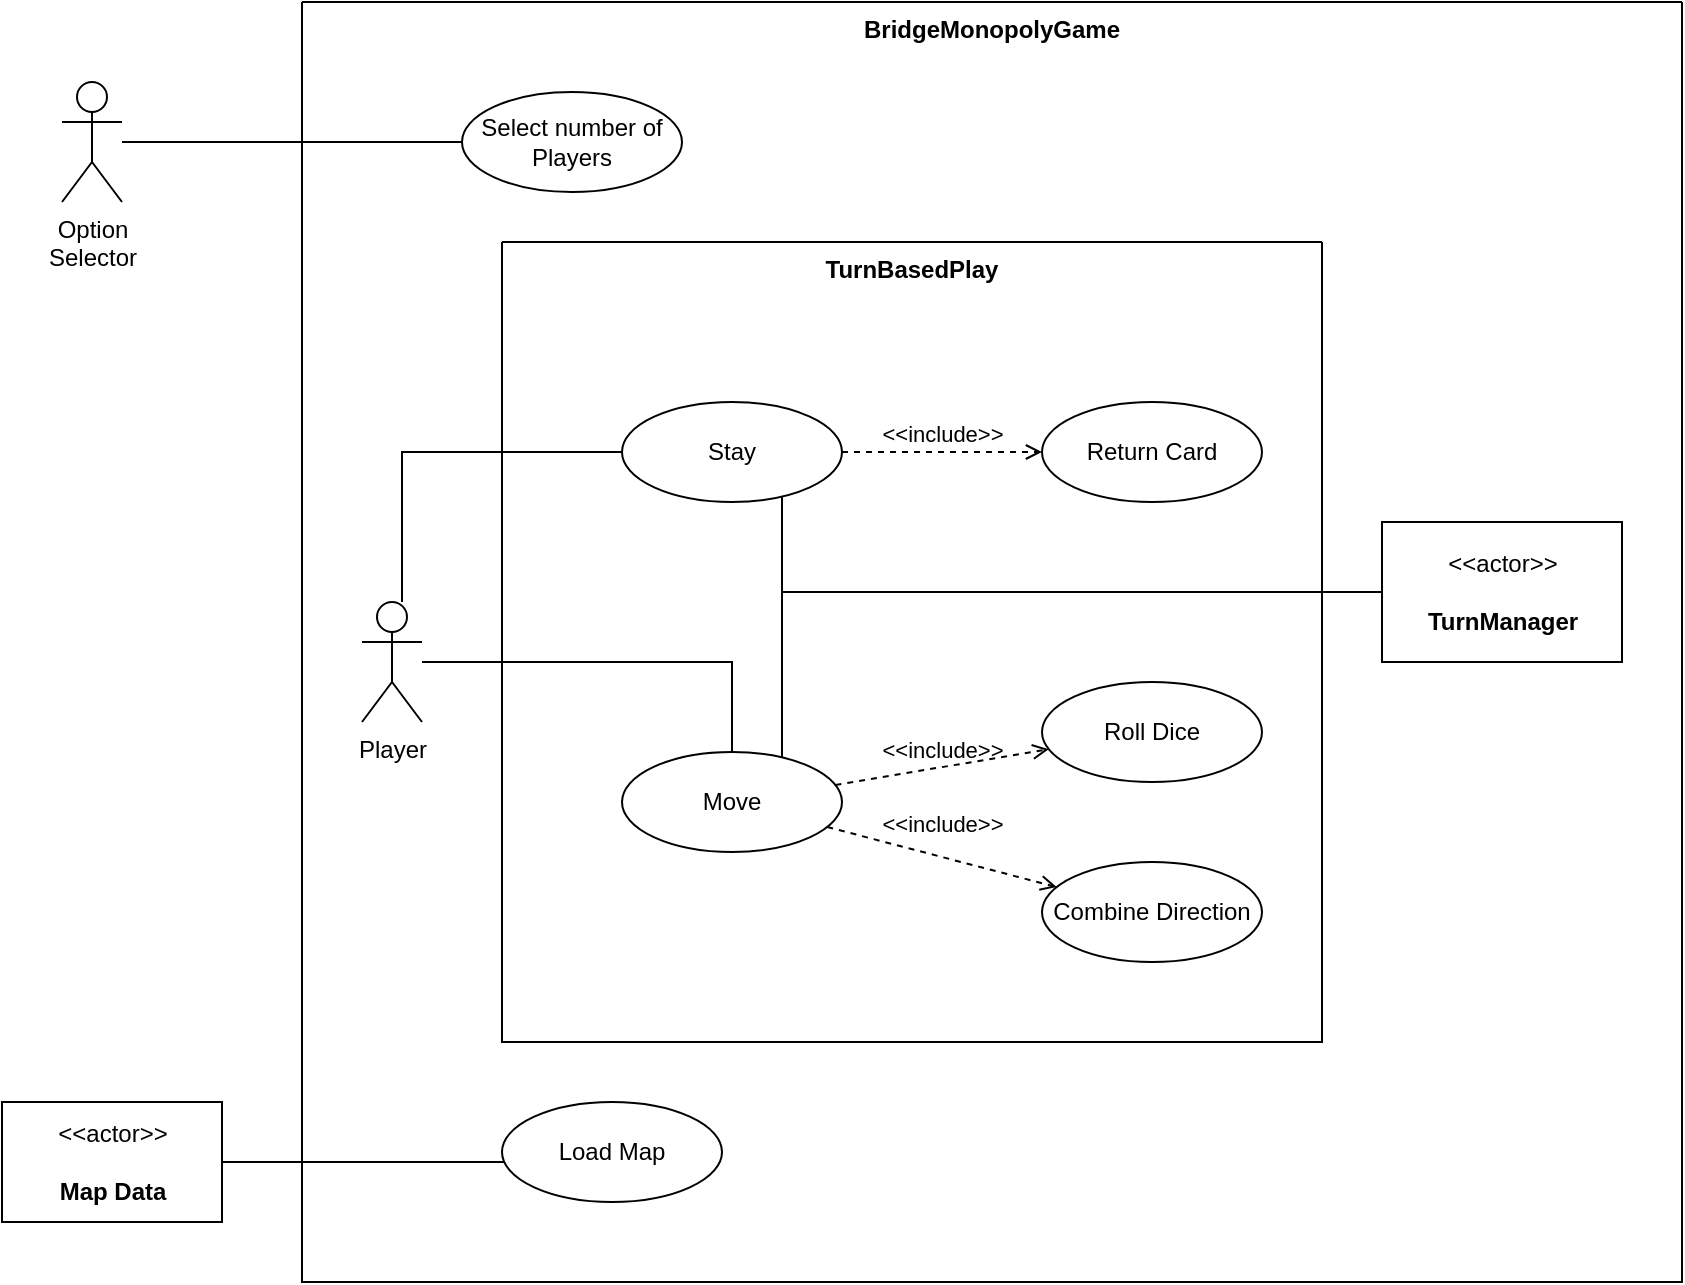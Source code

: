 <mxfile version="18.1.1" type="github" pages="2">
  <diagram id="WLTdoUCkIdi1xevVH06I" name="BridgeMonopolyGame">
    <mxGraphModel dx="1010" dy="1251" grid="1" gridSize="10" guides="1" tooltips="1" connect="1" arrows="1" fold="1" page="1" pageScale="1" pageWidth="850" pageHeight="1100" math="0" shadow="0">
      <root>
        <mxCell id="0" />
        <mxCell id="1" parent="0" />
        <mxCell id="pQvjBnQ6-1oKnFR016Xf-2" value="BridgeMonopolyGame" style="swimlane;startSize=0;verticalAlign=top;" parent="1" vertex="1">
          <mxGeometry x="155" y="190" width="690" height="640" as="geometry" />
        </mxCell>
        <mxCell id="Y3TsL9U6GZ3JC2LR3ddT-1" value="Select number of Players" style="ellipse;whiteSpace=wrap;html=1;" parent="pQvjBnQ6-1oKnFR016Xf-2" vertex="1">
          <mxGeometry x="80" y="45" width="110" height="50" as="geometry" />
        </mxCell>
        <mxCell id="lde2wLMu5fv70pZ8jzg2-2" value="Load Map" style="ellipse;whiteSpace=wrap;html=1;" parent="pQvjBnQ6-1oKnFR016Xf-2" vertex="1">
          <mxGeometry x="100" y="550" width="110" height="50" as="geometry" />
        </mxCell>
        <mxCell id="lde2wLMu5fv70pZ8jzg2-19" value="TurnBasedPlay" style="swimlane;startSize=0;verticalAlign=top;" parent="pQvjBnQ6-1oKnFR016Xf-2" vertex="1">
          <mxGeometry x="100" y="120" width="410" height="400" as="geometry" />
        </mxCell>
        <mxCell id="lde2wLMu5fv70pZ8jzg2-23" value="Move" style="ellipse;whiteSpace=wrap;html=1;" parent="lde2wLMu5fv70pZ8jzg2-19" vertex="1">
          <mxGeometry x="60" y="255" width="110" height="50" as="geometry" />
        </mxCell>
        <mxCell id="lde2wLMu5fv70pZ8jzg2-24" value="Stay" style="ellipse;whiteSpace=wrap;html=1;" parent="lde2wLMu5fv70pZ8jzg2-19" vertex="1">
          <mxGeometry x="60" y="80" width="110" height="50" as="geometry" />
        </mxCell>
        <mxCell id="lde2wLMu5fv70pZ8jzg2-26" value="Return Card" style="ellipse;whiteSpace=wrap;html=1;" parent="lde2wLMu5fv70pZ8jzg2-19" vertex="1">
          <mxGeometry x="270" y="80" width="110" height="50" as="geometry" />
        </mxCell>
        <mxCell id="lde2wLMu5fv70pZ8jzg2-39" value="&amp;lt;&amp;lt;include&amp;gt;&amp;gt;" style="html=1;verticalAlign=bottom;labelBackgroundColor=none;endArrow=open;endFill=0;dashed=1;rounded=0;" parent="lde2wLMu5fv70pZ8jzg2-19" source="lde2wLMu5fv70pZ8jzg2-24" target="lde2wLMu5fv70pZ8jzg2-26" edge="1">
          <mxGeometry width="160" relative="1" as="geometry">
            <mxPoint x="90" y="210" as="sourcePoint" />
            <mxPoint x="250" y="210" as="targetPoint" />
          </mxGeometry>
        </mxCell>
        <mxCell id="lde2wLMu5fv70pZ8jzg2-40" value="Roll Dice" style="ellipse;whiteSpace=wrap;html=1;" parent="lde2wLMu5fv70pZ8jzg2-19" vertex="1">
          <mxGeometry x="270" y="220" width="110" height="50" as="geometry" />
        </mxCell>
        <mxCell id="lde2wLMu5fv70pZ8jzg2-41" value="&amp;lt;&amp;lt;include&amp;gt;&amp;gt;" style="html=1;verticalAlign=bottom;labelBackgroundColor=none;endArrow=open;endFill=0;dashed=1;rounded=0;" parent="lde2wLMu5fv70pZ8jzg2-19" source="lde2wLMu5fv70pZ8jzg2-23" target="lde2wLMu5fv70pZ8jzg2-40" edge="1">
          <mxGeometry width="160" relative="1" as="geometry">
            <mxPoint x="180.0" y="115" as="sourcePoint" />
            <mxPoint x="280.0" y="115" as="targetPoint" />
          </mxGeometry>
        </mxCell>
        <mxCell id="lde2wLMu5fv70pZ8jzg2-42" value="Combine Direction" style="ellipse;whiteSpace=wrap;html=1;" parent="lde2wLMu5fv70pZ8jzg2-19" vertex="1">
          <mxGeometry x="270" y="310" width="110" height="50" as="geometry" />
        </mxCell>
        <mxCell id="lde2wLMu5fv70pZ8jzg2-43" value="&amp;lt;&amp;lt;include&amp;gt;&amp;gt;" style="html=1;verticalAlign=bottom;labelBackgroundColor=none;endArrow=open;endFill=0;dashed=1;rounded=0;" parent="lde2wLMu5fv70pZ8jzg2-19" source="lde2wLMu5fv70pZ8jzg2-23" target="lde2wLMu5fv70pZ8jzg2-42" edge="1">
          <mxGeometry x="-0.032" y="7" width="160" relative="1" as="geometry">
            <mxPoint x="162.761" y="222.398" as="sourcePoint" />
            <mxPoint x="277.252" y="252.592" as="targetPoint" />
            <mxPoint as="offset" />
          </mxGeometry>
        </mxCell>
        <mxCell id="lde2wLMu5fv70pZ8jzg2-35" style="edgeStyle=orthogonalEdgeStyle;rounded=0;orthogonalLoop=1;jettySize=auto;html=1;endArrow=none;endFill=0;" parent="pQvjBnQ6-1oKnFR016Xf-2" source="pQvjBnQ6-1oKnFR016Xf-1" target="lde2wLMu5fv70pZ8jzg2-23" edge="1">
          <mxGeometry relative="1" as="geometry" />
        </mxCell>
        <mxCell id="lde2wLMu5fv70pZ8jzg2-36" style="edgeStyle=orthogonalEdgeStyle;rounded=0;orthogonalLoop=1;jettySize=auto;html=1;entryX=0;entryY=0.5;entryDx=0;entryDy=0;endArrow=none;endFill=0;" parent="pQvjBnQ6-1oKnFR016Xf-2" source="pQvjBnQ6-1oKnFR016Xf-1" target="lde2wLMu5fv70pZ8jzg2-24" edge="1">
          <mxGeometry relative="1" as="geometry">
            <Array as="points">
              <mxPoint x="50" y="225" />
            </Array>
          </mxGeometry>
        </mxCell>
        <mxCell id="pQvjBnQ6-1oKnFR016Xf-1" value="Player" style="shape=umlActor;verticalLabelPosition=bottom;verticalAlign=top;html=1;outlineConnect=0;" parent="pQvjBnQ6-1oKnFR016Xf-2" vertex="1">
          <mxGeometry x="30" y="300" width="30" height="60" as="geometry" />
        </mxCell>
        <mxCell id="lde2wLMu5fv70pZ8jzg2-44" value="&amp;lt;&amp;lt;actor&amp;gt;&amp;gt;&lt;br&gt;&lt;br&gt;&lt;b&gt;TurnManager&lt;/b&gt;" style="text;html=1;align=center;verticalAlign=middle;dashed=0;fillColor=#ffffff;strokeColor=#000000;" parent="pQvjBnQ6-1oKnFR016Xf-2" vertex="1">
          <mxGeometry x="540" y="260" width="120" height="70" as="geometry" />
        </mxCell>
        <mxCell id="lde2wLMu5fv70pZ8jzg2-49" style="edgeStyle=orthogonalEdgeStyle;rounded=0;orthogonalLoop=1;jettySize=auto;html=1;endArrow=none;endFill=0;" parent="pQvjBnQ6-1oKnFR016Xf-2" source="lde2wLMu5fv70pZ8jzg2-24" target="lde2wLMu5fv70pZ8jzg2-44" edge="1">
          <mxGeometry relative="1" as="geometry">
            <Array as="points">
              <mxPoint x="240" y="295" />
            </Array>
          </mxGeometry>
        </mxCell>
        <mxCell id="lde2wLMu5fv70pZ8jzg2-50" style="edgeStyle=orthogonalEdgeStyle;rounded=0;orthogonalLoop=1;jettySize=auto;html=1;endArrow=none;endFill=0;" parent="pQvjBnQ6-1oKnFR016Xf-2" source="lde2wLMu5fv70pZ8jzg2-23" target="lde2wLMu5fv70pZ8jzg2-44" edge="1">
          <mxGeometry relative="1" as="geometry">
            <Array as="points">
              <mxPoint x="240" y="295" />
            </Array>
          </mxGeometry>
        </mxCell>
        <mxCell id="lde2wLMu5fv70pZ8jzg2-3" style="edgeStyle=orthogonalEdgeStyle;rounded=0;orthogonalLoop=1;jettySize=auto;html=1;endArrow=none;endFill=0;" parent="1" source="lde2wLMu5fv70pZ8jzg2-1" target="lde2wLMu5fv70pZ8jzg2-2" edge="1">
          <mxGeometry relative="1" as="geometry">
            <Array as="points">
              <mxPoint x="275" y="770" />
              <mxPoint x="275" y="770" />
            </Array>
          </mxGeometry>
        </mxCell>
        <mxCell id="lde2wLMu5fv70pZ8jzg2-1" value="&amp;lt;&amp;lt;actor&amp;gt;&amp;gt;&lt;br&gt;&lt;br&gt;&lt;b&gt;Map Data&lt;/b&gt;" style="text;html=1;align=center;verticalAlign=middle;dashed=0;fillColor=#ffffff;strokeColor=#000000;" parent="1" vertex="1">
          <mxGeometry x="5" y="740" width="110" height="60" as="geometry" />
        </mxCell>
        <mxCell id="lde2wLMu5fv70pZ8jzg2-5" style="edgeStyle=orthogonalEdgeStyle;rounded=0;orthogonalLoop=1;jettySize=auto;html=1;entryX=0;entryY=0.5;entryDx=0;entryDy=0;endArrow=none;endFill=0;" parent="1" source="lde2wLMu5fv70pZ8jzg2-4" target="Y3TsL9U6GZ3JC2LR3ddT-1" edge="1">
          <mxGeometry relative="1" as="geometry">
            <mxPoint x="105" y="260" as="sourcePoint" />
            <Array as="points" />
          </mxGeometry>
        </mxCell>
        <mxCell id="lde2wLMu5fv70pZ8jzg2-4" value="Option&lt;br&gt;Selector" style="shape=umlActor;verticalLabelPosition=bottom;verticalAlign=top;html=1;outlineConnect=0;" parent="1" vertex="1">
          <mxGeometry x="35" y="230" width="30" height="60" as="geometry" />
        </mxCell>
      </root>
    </mxGraphModel>
  </diagram>
  <diagram id="RYy4CQak6TZI592JKkqK" name="MapDecoder">
    <mxGraphModel dx="1010" dy="1251" grid="1" gridSize="10" guides="1" tooltips="1" connect="1" arrows="1" fold="1" page="1" pageScale="1" pageWidth="827" pageHeight="1169" math="0" shadow="0">
      <root>
        <mxCell id="0" />
        <mxCell id="1" parent="0" />
        <mxCell id="4xjrsCaEGAsiob0l_N9V-1" value="User" style="shape=umlActor;verticalLabelPosition=bottom;verticalAlign=top;html=1;outlineConnect=0;" vertex="1" parent="1">
          <mxGeometry x="130" y="110" width="30" height="60" as="geometry" />
        </mxCell>
        <mxCell id="4xjrsCaEGAsiob0l_N9V-2" value="MapDecoder" style="swimlane;startSize=0;verticalAlign=top;" vertex="1" parent="1">
          <mxGeometry x="190" y="50" width="280" height="500" as="geometry" />
        </mxCell>
        <mxCell id="4xjrsCaEGAsiob0l_N9V-3" value="Use Case" style="ellipse;whiteSpace=wrap;html=1;" vertex="1" parent="4xjrsCaEGAsiob0l_N9V-2">
          <mxGeometry x="60" y="60" width="110" height="50" as="geometry" />
        </mxCell>
        <mxCell id="4xjrsCaEGAsiob0l_N9V-4" value="MapFile" style="shape=umlActor;verticalLabelPosition=bottom;verticalAlign=top;html=1;outlineConnect=0;" vertex="1" parent="1">
          <mxGeometry x="520" y="320" width="30" height="60" as="geometry" />
        </mxCell>
      </root>
    </mxGraphModel>
  </diagram>
</mxfile>

